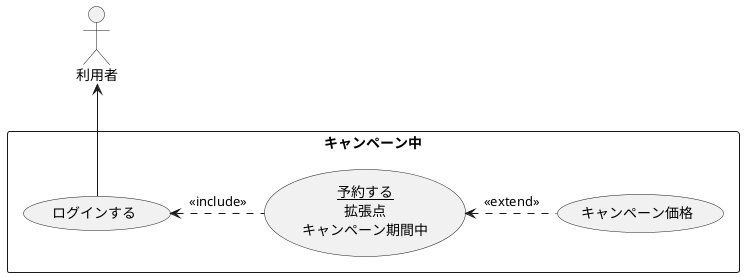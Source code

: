 @startuml ユースケース図
   rectangle キャンペーン中{
   usecase ログインする
   usecase キャンペーン価格
   usecase (<u>予約する</u>\n拡張点\nキャンペーン期間中) as input
   }
   利用者 <-- ログインする
   ログインする <. input : <<include>>
   input <. (キャンペーン価格) : <<extend>>
@enduml